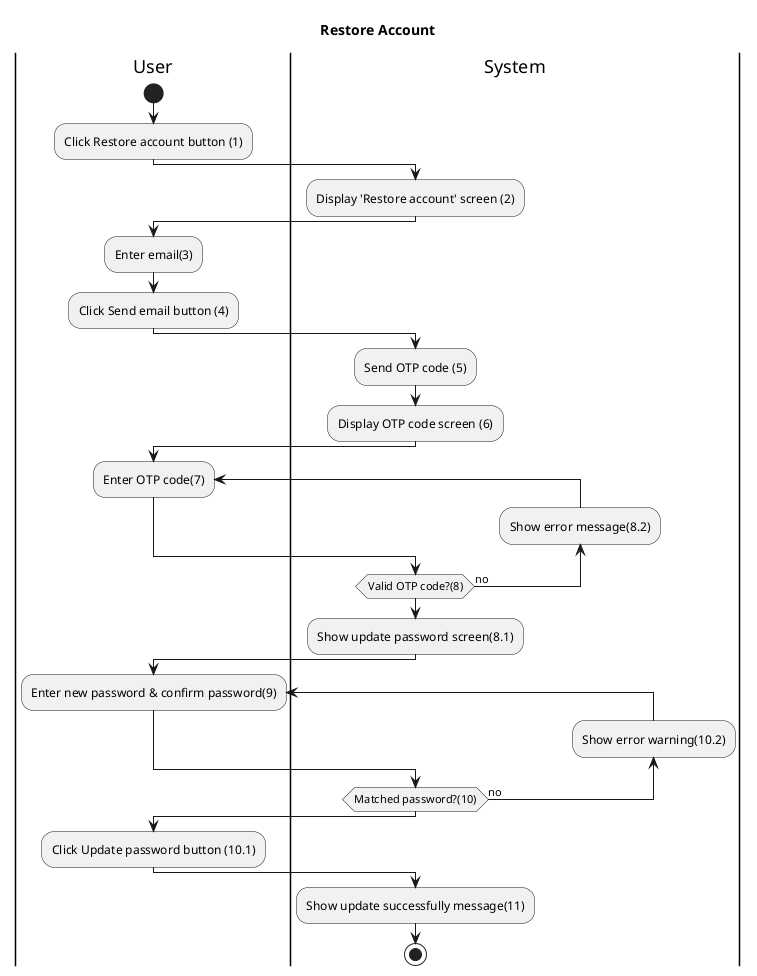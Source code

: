 @startuml 
title Restore Account
|User|
start
:Click Restore account button (1);

|System|
:Display 'Restore account' screen (2);

|User|
:Enter email(3);
:Click Send email button (4);

|System|
:Send OTP code (5);
:Display OTP code screen (6);
|User|
repeat :Enter OTP code(7);
|System|
backward :Show error message(8.2);
repeat while (Valid OTP code?(8)) is (no);
:Show update password screen(8.1);
|User|
repeat :Enter new password & confirm password(9);
|System|
backward :Show error warning(10.2);
repeat while (Matched password?(10)) is (no);

|User|
:Click Update password button (10.1);
|System|
:Show update successfully message(11);

stop
@enduml
